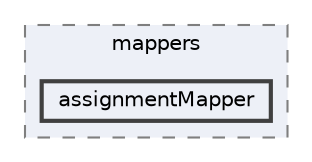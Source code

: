digraph "src/main/java/com/master1/planningpoker/mappers/assignmentMapper"
{
 // LATEX_PDF_SIZE
  bgcolor="transparent";
  edge [fontname=Helvetica,fontsize=10,labelfontname=Helvetica,labelfontsize=10];
  node [fontname=Helvetica,fontsize=10,shape=box,height=0.2,width=0.4];
  compound=true
  subgraph clusterdir_eb008b921d41db6d99ea160abc18f949 {
    graph [ bgcolor="#edf0f7", pencolor="grey50", label="mappers", fontname=Helvetica,fontsize=10 style="filled,dashed", URL="dir_eb008b921d41db6d99ea160abc18f949.html",tooltip=""]
  dir_50f4f0bd132c576d012108da69551490 [label="assignmentMapper", fillcolor="#edf0f7", color="grey25", style="filled,bold", URL="dir_50f4f0bd132c576d012108da69551490.html",tooltip=""];
  }
}
